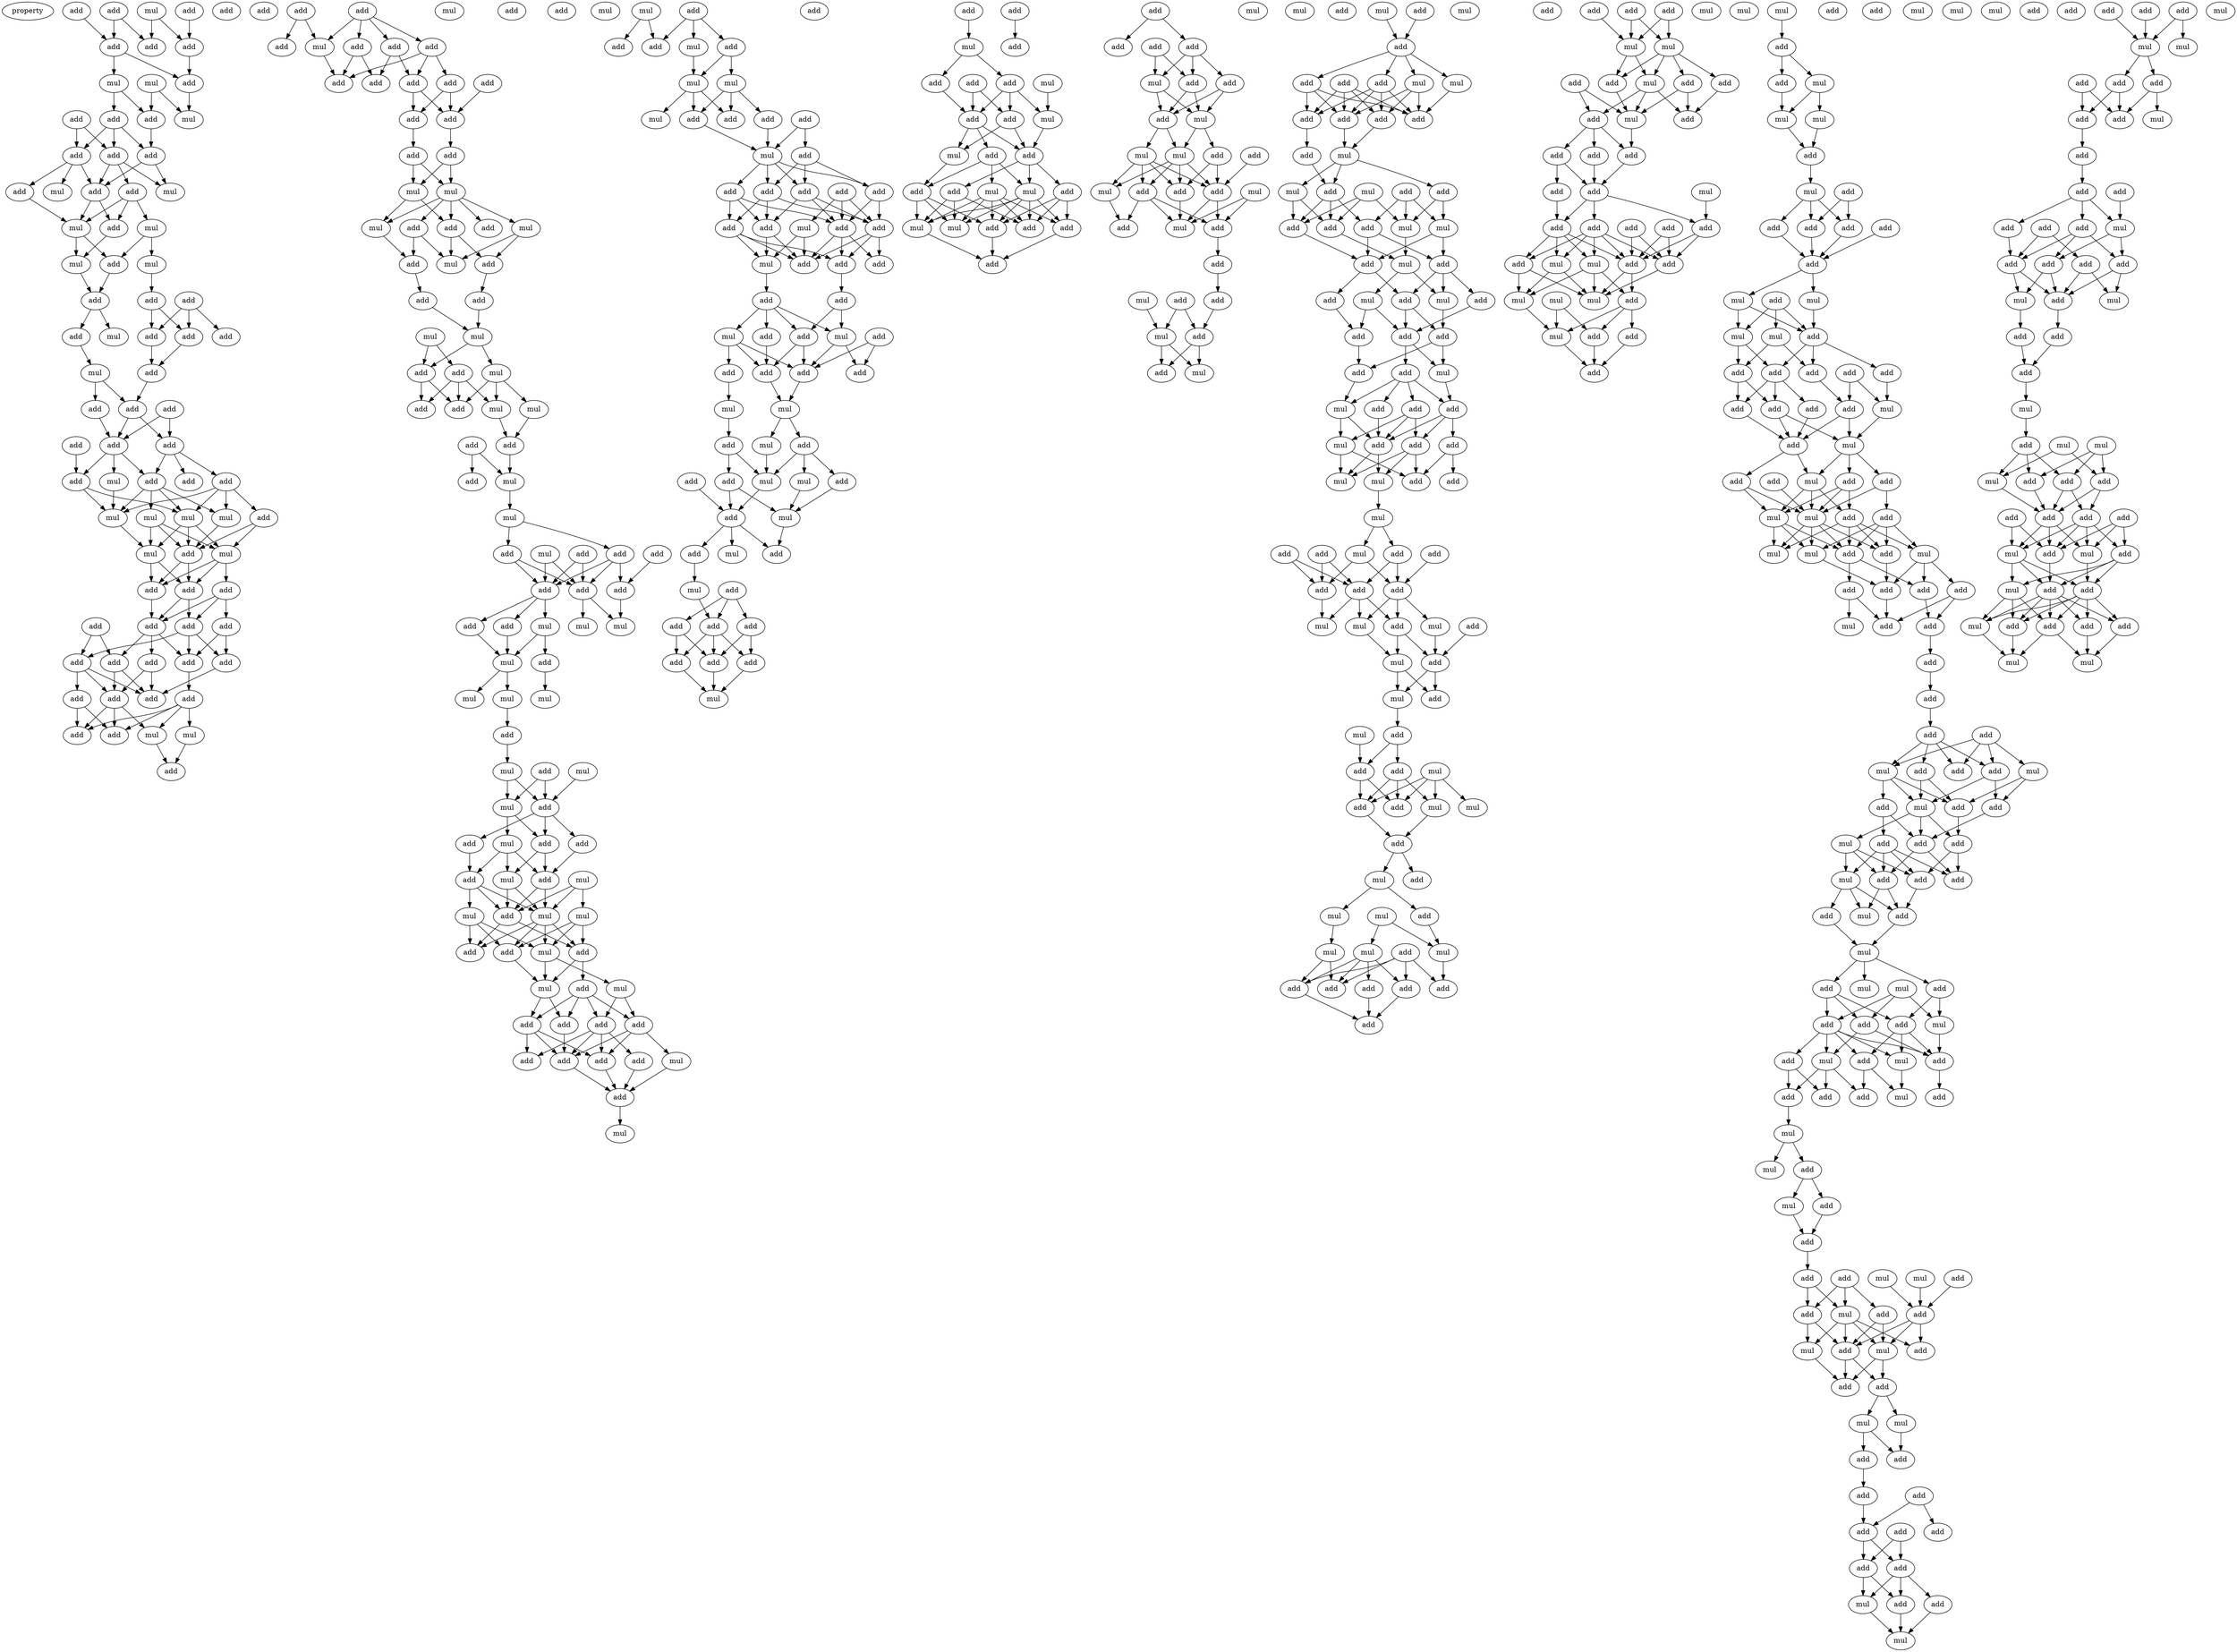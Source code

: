 digraph {
    node [fontcolor=black]
    property [mul=2,lf=1.2]
    0 [ label = add ];
    1 [ label = add ];
    2 [ label = add ];
    3 [ label = mul ];
    4 [ label = add ];
    5 [ label = add ];
    6 [ label = add ];
    7 [ label = add ];
    8 [ label = add ];
    9 [ label = mul ];
    10 [ label = mul ];
    11 [ label = add ];
    12 [ label = mul ];
    13 [ label = add ];
    14 [ label = add ];
    15 [ label = add ];
    16 [ label = add ];
    17 [ label = add ];
    18 [ label = add ];
    19 [ label = add ];
    20 [ label = add ];
    21 [ label = mul ];
    22 [ label = mul ];
    23 [ label = mul ];
    24 [ label = add ];
    25 [ label = mul ];
    26 [ label = mul ];
    27 [ label = add ];
    28 [ label = mul ];
    29 [ label = add ];
    30 [ label = add ];
    31 [ label = add ];
    32 [ label = add ];
    33 [ label = add ];
    34 [ label = add ];
    35 [ label = mul ];
    36 [ label = add ];
    37 [ label = add ];
    38 [ label = mul ];
    39 [ label = add ];
    40 [ label = add ];
    41 [ label = add ];
    42 [ label = add ];
    43 [ label = add ];
    44 [ label = add ];
    45 [ label = mul ];
    46 [ label = add ];
    47 [ label = add ];
    48 [ label = add ];
    49 [ label = add ];
    50 [ label = add ];
    51 [ label = mul ];
    52 [ label = mul ];
    53 [ label = mul ];
    54 [ label = mul ];
    55 [ label = add ];
    56 [ label = mul ];
    57 [ label = mul ];
    58 [ label = add ];
    59 [ label = add ];
    60 [ label = add ];
    61 [ label = add ];
    62 [ label = add ];
    63 [ label = add ];
    64 [ label = add ];
    65 [ label = add ];
    66 [ label = add ];
    67 [ label = add ];
    68 [ label = add ];
    69 [ label = add ];
    70 [ label = add ];
    71 [ label = add ];
    72 [ label = add ];
    73 [ label = add ];
    74 [ label = mul ];
    75 [ label = add ];
    76 [ label = add ];
    77 [ label = mul ];
    78 [ label = add ];
    79 [ label = add ];
    80 [ label = add ];
    81 [ label = add ];
    82 [ label = add ];
    83 [ label = add ];
    84 [ label = mul ];
    85 [ label = add ];
    86 [ label = add ];
    87 [ label = add ];
    88 [ label = add ];
    89 [ label = add ];
    90 [ label = add ];
    91 [ label = add ];
    92 [ label = add ];
    93 [ label = add ];
    94 [ label = add ];
    95 [ label = add ];
    96 [ label = mul ];
    97 [ label = mul ];
    98 [ label = add ];
    99 [ label = mul ];
    100 [ label = add ];
    101 [ label = add ];
    102 [ label = mul ];
    103 [ label = add ];
    104 [ label = add ];
    105 [ label = mul ];
    106 [ label = mul ];
    107 [ label = add ];
    108 [ label = add ];
    109 [ label = mul ];
    110 [ label = mul ];
    111 [ label = add ];
    112 [ label = add ];
    113 [ label = mul ];
    114 [ label = add ];
    115 [ label = mul ];
    116 [ label = mul ];
    117 [ label = add ];
    118 [ label = add ];
    119 [ label = add ];
    120 [ label = add ];
    121 [ label = mul ];
    122 [ label = add ];
    123 [ label = mul ];
    124 [ label = mul ];
    125 [ label = add ];
    126 [ label = add ];
    127 [ label = add ];
    128 [ label = add ];
    129 [ label = add ];
    130 [ label = add ];
    131 [ label = add ];
    132 [ label = add ];
    133 [ label = mul ];
    134 [ label = add ];
    135 [ label = mul ];
    136 [ label = mul ];
    137 [ label = mul ];
    138 [ label = add ];
    139 [ label = mul ];
    140 [ label = mul ];
    141 [ label = add ];
    142 [ label = mul ];
    143 [ label = add ];
    144 [ label = mul ];
    145 [ label = add ];
    146 [ label = mul ];
    147 [ label = mul ];
    148 [ label = mul ];
    149 [ label = add ];
    150 [ label = add ];
    151 [ label = add ];
    152 [ label = add ];
    153 [ label = mul ];
    154 [ label = add ];
    155 [ label = mul ];
    156 [ label = mul ];
    157 [ label = add ];
    158 [ label = mul ];
    159 [ label = add ];
    160 [ label = mul ];
    161 [ label = mul ];
    162 [ label = add ];
    163 [ label = mul ];
    164 [ label = add ];
    165 [ label = add ];
    166 [ label = add ];
    167 [ label = mul ];
    168 [ label = mul ];
    169 [ label = add ];
    170 [ label = add ];
    171 [ label = add ];
    172 [ label = add ];
    173 [ label = add ];
    174 [ label = add ];
    175 [ label = add ];
    176 [ label = mul ];
    177 [ label = add ];
    178 [ label = add ];
    179 [ label = mul ];
    180 [ label = mul ];
    181 [ label = add ];
    182 [ label = add ];
    183 [ label = mul ];
    184 [ label = add ];
    185 [ label = add ];
    186 [ label = mul ];
    187 [ label = mul ];
    188 [ label = add ];
    189 [ label = add ];
    190 [ label = add ];
    191 [ label = mul ];
    192 [ label = add ];
    193 [ label = add ];
    194 [ label = mul ];
    195 [ label = add ];
    196 [ label = add ];
    197 [ label = add ];
    198 [ label = add ];
    199 [ label = add ];
    200 [ label = add ];
    201 [ label = add ];
    202 [ label = add ];
    203 [ label = mul ];
    204 [ label = add ];
    205 [ label = add ];
    206 [ label = add ];
    207 [ label = mul ];
    208 [ label = add ];
    209 [ label = add ];
    210 [ label = add ];
    211 [ label = add ];
    212 [ label = mul ];
    213 [ label = mul ];
    214 [ label = add ];
    215 [ label = add ];
    216 [ label = add ];
    217 [ label = add ];
    218 [ label = add ];
    219 [ label = add ];
    220 [ label = mul ];
    221 [ label = mul ];
    222 [ label = add ];
    223 [ label = add ];
    224 [ label = mul ];
    225 [ label = add ];
    226 [ label = mul ];
    227 [ label = add ];
    228 [ label = add ];
    229 [ label = mul ];
    230 [ label = mul ];
    231 [ label = add ];
    232 [ label = add ];
    233 [ label = add ];
    234 [ label = add ];
    235 [ label = mul ];
    236 [ label = add ];
    237 [ label = mul ];
    238 [ label = add ];
    239 [ label = add ];
    240 [ label = add ];
    241 [ label = add ];
    242 [ label = add ];
    243 [ label = add ];
    244 [ label = mul ];
    245 [ label = add ];
    246 [ label = mul ];
    247 [ label = add ];
    248 [ label = mul ];
    249 [ label = add ];
    250 [ label = add ];
    251 [ label = add ];
    252 [ label = add ];
    253 [ label = add ];
    254 [ label = add ];
    255 [ label = mul ];
    256 [ label = mul ];
    257 [ label = add ];
    258 [ label = add ];
    259 [ label = add ];
    260 [ label = mul ];
    261 [ label = add ];
    262 [ label = mul ];
    263 [ label = add ];
    264 [ label = add ];
    265 [ label = add ];
    266 [ label = add ];
    267 [ label = mul ];
    268 [ label = mul ];
    269 [ label = add ];
    270 [ label = add ];
    271 [ label = add ];
    272 [ label = add ];
    273 [ label = add ];
    274 [ label = add ];
    275 [ label = mul ];
    276 [ label = add ];
    277 [ label = mul ];
    278 [ label = add ];
    279 [ label = mul ];
    280 [ label = add ];
    281 [ label = add ];
    282 [ label = mul ];
    283 [ label = mul ];
    284 [ label = add ];
    285 [ label = add ];
    286 [ label = mul ];
    287 [ label = add ];
    288 [ label = mul ];
    289 [ label = mul ];
    290 [ label = add ];
    291 [ label = mul ];
    292 [ label = add ];
    293 [ label = add ];
    294 [ label = add ];
    295 [ label = add ];
    296 [ label = mul ];
    297 [ label = add ];
    298 [ label = mul ];
    299 [ label = add ];
    300 [ label = mul ];
    301 [ label = add ];
    302 [ label = mul ];
    303 [ label = add ];
    304 [ label = add ];
    305 [ label = add ];
    306 [ label = add ];
    307 [ label = mul ];
    308 [ label = add ];
    309 [ label = mul ];
    310 [ label = add ];
    311 [ label = add ];
    312 [ label = add ];
    313 [ label = add ];
    314 [ label = mul ];
    315 [ label = add ];
    316 [ label = mul ];
    317 [ label = add ];
    318 [ label = add ];
    319 [ label = add ];
    320 [ label = mul ];
    321 [ label = add ];
    322 [ label = mul ];
    323 [ label = add ];
    324 [ label = mul ];
    325 [ label = add ];
    326 [ label = add ];
    327 [ label = mul ];
    328 [ label = add ];
    329 [ label = add ];
    330 [ label = mul ];
    331 [ label = mul ];
    332 [ label = add ];
    333 [ label = add ];
    334 [ label = add ];
    335 [ label = add ];
    336 [ label = add ];
    337 [ label = add ];
    338 [ label = add ];
    339 [ label = mul ];
    340 [ label = mul ];
    341 [ label = add ];
    342 [ label = add ];
    343 [ label = add ];
    344 [ label = mul ];
    345 [ label = add ];
    346 [ label = add ];
    347 [ label = add ];
    348 [ label = add ];
    349 [ label = add ];
    350 [ label = mul ];
    351 [ label = mul ];
    352 [ label = mul ];
    353 [ label = mul ];
    354 [ label = add ];
    355 [ label = add ];
    356 [ label = add ];
    357 [ label = add ];
    358 [ label = add ];
    359 [ label = add ];
    360 [ label = add ];
    361 [ label = add ];
    362 [ label = mul ];
    363 [ label = mul ];
    364 [ label = add ];
    365 [ label = mul ];
    366 [ label = add ];
    367 [ label = mul ];
    368 [ label = mul ];
    369 [ label = add ];
    370 [ label = mul ];
    371 [ label = mul ];
    372 [ label = add ];
    373 [ label = mul ];
    374 [ label = add ];
    375 [ label = add ];
    376 [ label = add ];
    377 [ label = mul ];
    378 [ label = mul ];
    379 [ label = add ];
    380 [ label = add ];
    381 [ label = mul ];
    382 [ label = add ];
    383 [ label = mul ];
    384 [ label = mul ];
    385 [ label = add ];
    386 [ label = mul ];
    387 [ label = mul ];
    388 [ label = mul ];
    389 [ label = add ];
    390 [ label = add ];
    391 [ label = add ];
    392 [ label = add ];
    393 [ label = add ];
    394 [ label = add ];
    395 [ label = add ];
    396 [ label = add ];
    397 [ label = add ];
    398 [ label = add ];
    399 [ label = mul ];
    400 [ label = add ];
    401 [ label = mul ];
    402 [ label = mul ];
    403 [ label = mul ];
    404 [ label = add ];
    405 [ label = add ];
    406 [ label = add ];
    407 [ label = mul ];
    408 [ label = add ];
    409 [ label = mul ];
    410 [ label = add ];
    411 [ label = add ];
    412 [ label = add ];
    413 [ label = add ];
    414 [ label = add ];
    415 [ label = add ];
    416 [ label = add ];
    417 [ label = mul ];
    418 [ label = add ];
    419 [ label = add ];
    420 [ label = add ];
    421 [ label = add ];
    422 [ label = add ];
    423 [ label = add ];
    424 [ label = add ];
    425 [ label = mul ];
    426 [ label = mul ];
    427 [ label = add ];
    428 [ label = mul ];
    429 [ label = add ];
    430 [ label = mul ];
    431 [ label = mul ];
    432 [ label = mul ];
    433 [ label = add ];
    434 [ label = add ];
    435 [ label = add ];
    436 [ label = mul ];
    437 [ label = add ];
    438 [ label = mul ];
    439 [ label = add ];
    440 [ label = mul ];
    441 [ label = mul ];
    442 [ label = add ];
    443 [ label = add ];
    444 [ label = add ];
    445 [ label = add ];
    446 [ label = mul ];
    447 [ label = add ];
    448 [ label = add ];
    449 [ label = add ];
    450 [ label = add ];
    451 [ label = add ];
    452 [ label = mul ];
    453 [ label = mul ];
    454 [ label = add ];
    455 [ label = mul ];
    456 [ label = add ];
    457 [ label = mul ];
    458 [ label = add ];
    459 [ label = add ];
    460 [ label = add ];
    461 [ label = add ];
    462 [ label = add ];
    463 [ label = add ];
    464 [ label = mul ];
    465 [ label = add ];
    466 [ label = add ];
    467 [ label = add ];
    468 [ label = mul ];
    469 [ label = add ];
    470 [ label = add ];
    471 [ label = add ];
    472 [ label = add ];
    473 [ label = mul ];
    474 [ label = add ];
    475 [ label = add ];
    476 [ label = add ];
    477 [ label = mul ];
    478 [ label = mul ];
    479 [ label = add ];
    480 [ label = mul ];
    481 [ label = add ];
    482 [ label = mul ];
    483 [ label = mul ];
    484 [ label = add ];
    485 [ label = add ];
    486 [ label = add ];
    487 [ label = add ];
    488 [ label = add ];
    489 [ label = add ];
    490 [ label = mul ];
    491 [ label = add ];
    492 [ label = mul ];
    493 [ label = add ];
    494 [ label = add ];
    495 [ label = add ];
    496 [ label = add ];
    497 [ label = add ];
    498 [ label = mul ];
    499 [ label = mul ];
    500 [ label = add ];
    501 [ label = add ];
    502 [ label = add ];
    503 [ label = add ];
    504 [ label = mul ];
    505 [ label = mul ];
    506 [ label = add ];
    507 [ label = add ];
    508 [ label = add ];
    509 [ label = add ];
    510 [ label = add ];
    511 [ label = add ];
    512 [ label = mul ];
    513 [ label = mul ];
    514 [ label = add ];
    515 [ label = add ];
    516 [ label = mul ];
    517 [ label = mul ];
    518 [ label = mul ];
    519 [ label = add ];
    520 [ label = add ];
    521 [ label = add ];
    522 [ label = mul ];
    523 [ label = add ];
    524 [ label = add ];
    525 [ label = add ];
    526 [ label = mul ];
    527 [ label = add ];
    528 [ label = mul ];
    529 [ label = add ];
    530 [ label = add ];
    531 [ label = add ];
    532 [ label = add ];
    533 [ label = mul ];
    534 [ label = add ];
    535 [ label = mul ];
    536 [ label = mul ];
    537 [ label = mul ];
    538 [ label = add ];
    539 [ label = mul ];
    540 [ label = mul ];
    541 [ label = add ];
    542 [ label = add ];
    543 [ label = add ];
    544 [ label = mul ];
    545 [ label = add ];
    546 [ label = add ];
    547 [ label = mul ];
    548 [ label = mul ];
    549 [ label = add ];
    550 [ label = add ];
    551 [ label = add ];
    552 [ label = mul ];
    553 [ label = mul ];
    554 [ label = add ];
    555 [ label = add ];
    556 [ label = add ];
    557 [ label = add ];
    558 [ label = mul ];
    559 [ label = mul ];
    560 [ label = add ];
    561 [ label = add ];
    562 [ label = add ];
    563 [ label = add ];
    564 [ label = add ];
    565 [ label = add ];
    566 [ label = add ];
    567 [ label = add ];
    568 [ label = add ];
    569 [ label = add ];
    570 [ label = add ];
    571 [ label = add ];
    572 [ label = mul ];
    573 [ label = add ];
    574 [ label = mul ];
    575 [ label = add ];
    576 [ label = add ];
    577 [ label = add ];
    578 [ label = mul ];
    579 [ label = mul ];
    580 [ label = add ];
    581 [ label = add ];
    582 [ label = add ];
    583 [ label = add ];
    584 [ label = mul ];
    585 [ label = add ];
    586 [ label = add ];
    587 [ label = add ];
    588 [ label = add ];
    589 [ label = add ];
    590 [ label = add ];
    591 [ label = mul ];
    592 [ label = add ];
    593 [ label = add ];
    594 [ label = add ];
    595 [ label = add ];
    596 [ label = add ];
    597 [ label = mul ];
    598 [ label = add ];
    599 [ label = mul ];
    600 [ label = add ];
    601 [ label = add ];
    602 [ label = mul ];
    603 [ label = add ];
    604 [ label = mul ];
    605 [ label = mul ];
    606 [ label = add ];
    607 [ label = mul ];
    608 [ label = add ];
    609 [ label = add ];
    610 [ label = add ];
    611 [ label = mul ];
    612 [ label = add ];
    613 [ label = add ];
    614 [ label = add ];
    615 [ label = add ];
    616 [ label = mul ];
    617 [ label = mul ];
    618 [ label = add ];
    619 [ label = add ];
    620 [ label = add ];
    621 [ label = mul ];
    622 [ label = add ];
    623 [ label = mul ];
    624 [ label = add ];
    625 [ label = add ];
    626 [ label = add ];
    627 [ label = add ];
    628 [ label = mul ];
    629 [ label = mul ];
    0 -> 5 [ name = 0 ];
    1 -> 4 [ name = 1 ];
    1 -> 5 [ name = 2 ];
    2 -> 7 [ name = 3 ];
    3 -> 4 [ name = 4 ];
    3 -> 7 [ name = 5 ];
    5 -> 8 [ name = 6 ];
    5 -> 10 [ name = 7 ];
    7 -> 8 [ name = 8 ];
    8 -> 12 [ name = 9 ];
    9 -> 12 [ name = 10 ];
    9 -> 14 [ name = 11 ];
    10 -> 13 [ name = 12 ];
    10 -> 14 [ name = 13 ];
    11 -> 16 [ name = 14 ];
    11 -> 17 [ name = 15 ];
    13 -> 15 [ name = 16 ];
    13 -> 16 [ name = 17 ];
    13 -> 17 [ name = 18 ];
    14 -> 15 [ name = 19 ];
    15 -> 20 [ name = 20 ];
    15 -> 21 [ name = 21 ];
    16 -> 19 [ name = 22 ];
    16 -> 20 [ name = 23 ];
    16 -> 22 [ name = 24 ];
    17 -> 18 [ name = 25 ];
    17 -> 20 [ name = 26 ];
    17 -> 21 [ name = 27 ];
    18 -> 23 [ name = 28 ];
    18 -> 24 [ name = 29 ];
    18 -> 25 [ name = 30 ];
    19 -> 23 [ name = 31 ];
    20 -> 23 [ name = 32 ];
    20 -> 24 [ name = 33 ];
    23 -> 26 [ name = 34 ];
    23 -> 27 [ name = 35 ];
    24 -> 26 [ name = 36 ];
    25 -> 27 [ name = 37 ];
    25 -> 28 [ name = 38 ];
    26 -> 31 [ name = 39 ];
    27 -> 31 [ name = 40 ];
    28 -> 29 [ name = 41 ];
    29 -> 33 [ name = 42 ];
    29 -> 34 [ name = 43 ];
    30 -> 32 [ name = 44 ];
    30 -> 33 [ name = 45 ];
    30 -> 34 [ name = 46 ];
    31 -> 35 [ name = 47 ];
    31 -> 36 [ name = 48 ];
    33 -> 37 [ name = 49 ];
    34 -> 37 [ name = 50 ];
    36 -> 38 [ name = 51 ];
    37 -> 39 [ name = 52 ];
    38 -> 39 [ name = 53 ];
    38 -> 40 [ name = 54 ];
    39 -> 42 [ name = 55 ];
    39 -> 44 [ name = 56 ];
    40 -> 42 [ name = 57 ];
    41 -> 42 [ name = 58 ];
    41 -> 44 [ name = 59 ];
    42 -> 45 [ name = 60 ];
    42 -> 47 [ name = 61 ];
    42 -> 49 [ name = 62 ];
    43 -> 47 [ name = 63 ];
    44 -> 46 [ name = 64 ];
    44 -> 48 [ name = 65 ];
    44 -> 49 [ name = 66 ];
    45 -> 54 [ name = 67 ];
    46 -> 50 [ name = 68 ];
    46 -> 52 [ name = 69 ];
    46 -> 53 [ name = 70 ];
    46 -> 54 [ name = 71 ];
    47 -> 53 [ name = 72 ];
    47 -> 54 [ name = 73 ];
    49 -> 51 [ name = 74 ];
    49 -> 52 [ name = 75 ];
    49 -> 53 [ name = 76 ];
    49 -> 54 [ name = 77 ];
    50 -> 55 [ name = 78 ];
    50 -> 57 [ name = 79 ];
    51 -> 55 [ name = 80 ];
    51 -> 56 [ name = 81 ];
    51 -> 57 [ name = 82 ];
    52 -> 55 [ name = 83 ];
    53 -> 55 [ name = 84 ];
    53 -> 56 [ name = 85 ];
    53 -> 57 [ name = 86 ];
    54 -> 56 [ name = 87 ];
    55 -> 59 [ name = 88 ];
    55 -> 60 [ name = 89 ];
    56 -> 59 [ name = 90 ];
    56 -> 60 [ name = 91 ];
    57 -> 58 [ name = 92 ];
    57 -> 59 [ name = 93 ];
    57 -> 60 [ name = 94 ];
    58 -> 61 [ name = 95 ];
    58 -> 62 [ name = 96 ];
    58 -> 64 [ name = 97 ];
    59 -> 62 [ name = 98 ];
    60 -> 62 [ name = 99 ];
    60 -> 64 [ name = 100 ];
    61 -> 67 [ name = 101 ];
    61 -> 68 [ name = 102 ];
    62 -> 65 [ name = 103 ];
    62 -> 66 [ name = 104 ];
    62 -> 68 [ name = 105 ];
    63 -> 66 [ name = 106 ];
    63 -> 69 [ name = 107 ];
    64 -> 67 [ name = 108 ];
    64 -> 68 [ name = 109 ];
    64 -> 69 [ name = 110 ];
    65 -> 72 [ name = 111 ];
    65 -> 73 [ name = 112 ];
    66 -> 72 [ name = 113 ];
    66 -> 73 [ name = 114 ];
    67 -> 72 [ name = 115 ];
    68 -> 71 [ name = 116 ];
    69 -> 70 [ name = 117 ];
    69 -> 72 [ name = 118 ];
    69 -> 73 [ name = 119 ];
    70 -> 75 [ name = 120 ];
    70 -> 76 [ name = 121 ];
    71 -> 74 [ name = 122 ];
    71 -> 75 [ name = 123 ];
    71 -> 76 [ name = 124 ];
    71 -> 77 [ name = 125 ];
    73 -> 75 [ name = 126 ];
    73 -> 76 [ name = 127 ];
    73 -> 77 [ name = 128 ];
    74 -> 78 [ name = 129 ];
    77 -> 78 [ name = 130 ];
    80 -> 84 [ name = 131 ];
    80 -> 86 [ name = 132 ];
    81 -> 82 [ name = 133 ];
    81 -> 83 [ name = 134 ];
    81 -> 84 [ name = 135 ];
    81 -> 85 [ name = 136 ];
    82 -> 88 [ name = 137 ];
    82 -> 90 [ name = 138 ];
    82 -> 91 [ name = 139 ];
    83 -> 89 [ name = 140 ];
    83 -> 91 [ name = 141 ];
    84 -> 91 [ name = 142 ];
    85 -> 89 [ name = 143 ];
    85 -> 90 [ name = 144 ];
    87 -> 92 [ name = 145 ];
    88 -> 92 [ name = 146 ];
    88 -> 93 [ name = 147 ];
    90 -> 92 [ name = 148 ];
    90 -> 93 [ name = 149 ];
    92 -> 95 [ name = 150 ];
    93 -> 94 [ name = 151 ];
    94 -> 96 [ name = 152 ];
    94 -> 97 [ name = 153 ];
    95 -> 96 [ name = 154 ];
    95 -> 97 [ name = 155 ];
    96 -> 98 [ name = 156 ];
    96 -> 99 [ name = 157 ];
    96 -> 100 [ name = 158 ];
    96 -> 101 [ name = 159 ];
    96 -> 102 [ name = 160 ];
    97 -> 98 [ name = 161 ];
    97 -> 102 [ name = 162 ];
    98 -> 104 [ name = 163 ];
    98 -> 106 [ name = 164 ];
    99 -> 104 [ name = 165 ];
    99 -> 106 [ name = 166 ];
    100 -> 103 [ name = 167 ];
    100 -> 106 [ name = 168 ];
    102 -> 103 [ name = 169 ];
    103 -> 108 [ name = 170 ];
    104 -> 107 [ name = 171 ];
    107 -> 109 [ name = 172 ];
    108 -> 109 [ name = 173 ];
    109 -> 111 [ name = 174 ];
    109 -> 113 [ name = 175 ];
    110 -> 111 [ name = 176 ];
    110 -> 112 [ name = 177 ];
    111 -> 114 [ name = 178 ];
    111 -> 117 [ name = 179 ];
    112 -> 114 [ name = 180 ];
    112 -> 115 [ name = 181 ];
    112 -> 117 [ name = 182 ];
    113 -> 114 [ name = 183 ];
    113 -> 115 [ name = 184 ];
    113 -> 116 [ name = 185 ];
    115 -> 118 [ name = 186 ];
    116 -> 118 [ name = 187 ];
    118 -> 121 [ name = 188 ];
    119 -> 120 [ name = 189 ];
    119 -> 121 [ name = 190 ];
    121 -> 123 [ name = 191 ];
    123 -> 125 [ name = 192 ];
    123 -> 126 [ name = 193 ];
    124 -> 130 [ name = 194 ];
    124 -> 131 [ name = 195 ];
    125 -> 129 [ name = 196 ];
    125 -> 130 [ name = 197 ];
    125 -> 131 [ name = 198 ];
    126 -> 130 [ name = 199 ];
    126 -> 131 [ name = 200 ];
    127 -> 130 [ name = 201 ];
    127 -> 131 [ name = 202 ];
    128 -> 129 [ name = 203 ];
    129 -> 136 [ name = 204 ];
    130 -> 132 [ name = 205 ];
    130 -> 133 [ name = 206 ];
    130 -> 134 [ name = 207 ];
    131 -> 135 [ name = 208 ];
    131 -> 136 [ name = 209 ];
    132 -> 137 [ name = 210 ];
    133 -> 137 [ name = 211 ];
    133 -> 138 [ name = 212 ];
    134 -> 137 [ name = 213 ];
    137 -> 139 [ name = 214 ];
    137 -> 140 [ name = 215 ];
    138 -> 142 [ name = 216 ];
    139 -> 143 [ name = 217 ];
    143 -> 147 [ name = 218 ];
    144 -> 149 [ name = 219 ];
    145 -> 148 [ name = 220 ];
    145 -> 149 [ name = 221 ];
    147 -> 148 [ name = 222 ];
    147 -> 149 [ name = 223 ];
    148 -> 152 [ name = 224 ];
    148 -> 153 [ name = 225 ];
    149 -> 150 [ name = 226 ];
    149 -> 151 [ name = 227 ];
    149 -> 152 [ name = 228 ];
    150 -> 157 [ name = 229 ];
    151 -> 154 [ name = 230 ];
    152 -> 154 [ name = 231 ];
    152 -> 155 [ name = 232 ];
    153 -> 154 [ name = 233 ];
    153 -> 155 [ name = 234 ];
    153 -> 157 [ name = 235 ];
    154 -> 158 [ name = 236 ];
    154 -> 159 [ name = 237 ];
    155 -> 158 [ name = 238 ];
    155 -> 159 [ name = 239 ];
    156 -> 158 [ name = 240 ];
    156 -> 159 [ name = 241 ];
    156 -> 160 [ name = 242 ];
    157 -> 158 [ name = 243 ];
    157 -> 159 [ name = 244 ];
    157 -> 161 [ name = 245 ];
    158 -> 162 [ name = 246 ];
    158 -> 163 [ name = 247 ];
    158 -> 164 [ name = 248 ];
    158 -> 165 [ name = 249 ];
    159 -> 162 [ name = 250 ];
    159 -> 165 [ name = 251 ];
    160 -> 163 [ name = 252 ];
    160 -> 164 [ name = 253 ];
    160 -> 165 [ name = 254 ];
    161 -> 162 [ name = 255 ];
    161 -> 163 [ name = 256 ];
    161 -> 164 [ name = 257 ];
    163 -> 167 [ name = 258 ];
    163 -> 168 [ name = 259 ];
    164 -> 168 [ name = 260 ];
    165 -> 166 [ name = 261 ];
    165 -> 168 [ name = 262 ];
    166 -> 169 [ name = 263 ];
    166 -> 170 [ name = 264 ];
    166 -> 171 [ name = 265 ];
    166 -> 172 [ name = 266 ];
    167 -> 169 [ name = 267 ];
    167 -> 172 [ name = 268 ];
    168 -> 170 [ name = 269 ];
    168 -> 171 [ name = 270 ];
    169 -> 175 [ name = 271 ];
    169 -> 176 [ name = 272 ];
    169 -> 177 [ name = 273 ];
    170 -> 175 [ name = 274 ];
    171 -> 173 [ name = 275 ];
    171 -> 175 [ name = 276 ];
    171 -> 177 [ name = 277 ];
    172 -> 173 [ name = 278 ];
    172 -> 174 [ name = 279 ];
    172 -> 175 [ name = 280 ];
    172 -> 177 [ name = 281 ];
    174 -> 178 [ name = 282 ];
    175 -> 178 [ name = 283 ];
    176 -> 178 [ name = 284 ];
    177 -> 178 [ name = 285 ];
    178 -> 179 [ name = 286 ];
    180 -> 182 [ name = 287 ];
    180 -> 185 [ name = 288 ];
    181 -> 183 [ name = 289 ];
    181 -> 184 [ name = 290 ];
    181 -> 185 [ name = 291 ];
    183 -> 187 [ name = 292 ];
    184 -> 186 [ name = 293 ];
    184 -> 187 [ name = 294 ];
    186 -> 188 [ name = 295 ];
    186 -> 189 [ name = 296 ];
    186 -> 192 [ name = 297 ];
    187 -> 188 [ name = 298 ];
    187 -> 189 [ name = 299 ];
    187 -> 191 [ name = 300 ];
    188 -> 194 [ name = 301 ];
    190 -> 193 [ name = 302 ];
    190 -> 194 [ name = 303 ];
    192 -> 194 [ name = 304 ];
    193 -> 197 [ name = 305 ];
    193 -> 198 [ name = 306 ];
    193 -> 199 [ name = 307 ];
    194 -> 196 [ name = 308 ];
    194 -> 197 [ name = 309 ];
    194 -> 198 [ name = 310 ];
    194 -> 199 [ name = 311 ];
    195 -> 201 [ name = 312 ];
    195 -> 203 [ name = 313 ];
    195 -> 204 [ name = 314 ];
    196 -> 200 [ name = 315 ];
    196 -> 201 [ name = 316 ];
    196 -> 202 [ name = 317 ];
    197 -> 201 [ name = 318 ];
    197 -> 204 [ name = 319 ];
    198 -> 200 [ name = 320 ];
    198 -> 202 [ name = 321 ];
    198 -> 204 [ name = 322 ];
    199 -> 200 [ name = 323 ];
    199 -> 201 [ name = 324 ];
    199 -> 204 [ name = 325 ];
    200 -> 205 [ name = 326 ];
    200 -> 207 [ name = 327 ];
    201 -> 205 [ name = 328 ];
    201 -> 206 [ name = 329 ];
    201 -> 208 [ name = 330 ];
    202 -> 205 [ name = 331 ];
    202 -> 207 [ name = 332 ];
    202 -> 208 [ name = 333 ];
    203 -> 205 [ name = 334 ];
    203 -> 207 [ name = 335 ];
    204 -> 205 [ name = 336 ];
    204 -> 206 [ name = 337 ];
    204 -> 208 [ name = 338 ];
    207 -> 210 [ name = 339 ];
    208 -> 209 [ name = 340 ];
    209 -> 211 [ name = 341 ];
    209 -> 212 [ name = 342 ];
    210 -> 211 [ name = 343 ];
    210 -> 212 [ name = 344 ];
    210 -> 213 [ name = 345 ];
    210 -> 214 [ name = 346 ];
    211 -> 218 [ name = 347 ];
    211 -> 219 [ name = 348 ];
    212 -> 216 [ name = 349 ];
    212 -> 219 [ name = 350 ];
    213 -> 217 [ name = 351 ];
    213 -> 218 [ name = 352 ];
    213 -> 219 [ name = 353 ];
    214 -> 218 [ name = 354 ];
    215 -> 216 [ name = 355 ];
    215 -> 219 [ name = 356 ];
    217 -> 220 [ name = 357 ];
    218 -> 221 [ name = 358 ];
    219 -> 221 [ name = 359 ];
    220 -> 222 [ name = 360 ];
    221 -> 223 [ name = 361 ];
    221 -> 224 [ name = 362 ];
    222 -> 227 [ name = 363 ];
    222 -> 229 [ name = 364 ];
    223 -> 226 [ name = 365 ];
    223 -> 228 [ name = 366 ];
    223 -> 229 [ name = 367 ];
    224 -> 229 [ name = 368 ];
    225 -> 231 [ name = 369 ];
    226 -> 230 [ name = 370 ];
    227 -> 230 [ name = 371 ];
    227 -> 231 [ name = 372 ];
    228 -> 230 [ name = 373 ];
    229 -> 231 [ name = 374 ];
    230 -> 234 [ name = 375 ];
    231 -> 233 [ name = 376 ];
    231 -> 234 [ name = 377 ];
    231 -> 235 [ name = 378 ];
    233 -> 237 [ name = 379 ];
    236 -> 238 [ name = 380 ];
    236 -> 239 [ name = 381 ];
    236 -> 240 [ name = 382 ];
    237 -> 239 [ name = 383 ];
    238 -> 241 [ name = 384 ];
    238 -> 242 [ name = 385 ];
    239 -> 241 [ name = 386 ];
    239 -> 242 [ name = 387 ];
    239 -> 243 [ name = 388 ];
    240 -> 242 [ name = 389 ];
    240 -> 243 [ name = 390 ];
    241 -> 244 [ name = 391 ];
    242 -> 244 [ name = 392 ];
    243 -> 244 [ name = 393 ];
    245 -> 246 [ name = 394 ];
    246 -> 250 [ name = 395 ];
    246 -> 251 [ name = 396 ];
    247 -> 252 [ name = 397 ];
    248 -> 255 [ name = 398 ];
    249 -> 253 [ name = 399 ];
    249 -> 254 [ name = 400 ];
    250 -> 254 [ name = 401 ];
    251 -> 253 [ name = 402 ];
    251 -> 254 [ name = 403 ];
    251 -> 255 [ name = 404 ];
    253 -> 256 [ name = 405 ];
    253 -> 257 [ name = 406 ];
    254 -> 256 [ name = 407 ];
    254 -> 257 [ name = 408 ];
    254 -> 258 [ name = 409 ];
    255 -> 257 [ name = 410 ];
    256 -> 261 [ name = 411 ];
    257 -> 259 [ name = 412 ];
    257 -> 262 [ name = 413 ];
    257 -> 263 [ name = 414 ];
    258 -> 260 [ name = 415 ];
    258 -> 261 [ name = 416 ];
    258 -> 262 [ name = 417 ];
    259 -> 264 [ name = 418 ];
    259 -> 265 [ name = 419 ];
    259 -> 266 [ name = 420 ];
    260 -> 264 [ name = 421 ];
    260 -> 265 [ name = 422 ];
    260 -> 266 [ name = 423 ];
    260 -> 267 [ name = 424 ];
    260 -> 268 [ name = 425 ];
    261 -> 265 [ name = 426 ];
    261 -> 267 [ name = 427 ];
    261 -> 268 [ name = 428 ];
    262 -> 264 [ name = 429 ];
    262 -> 265 [ name = 430 ];
    262 -> 266 [ name = 431 ];
    262 -> 267 [ name = 432 ];
    262 -> 268 [ name = 433 ];
    263 -> 264 [ name = 434 ];
    263 -> 267 [ name = 435 ];
    263 -> 268 [ name = 436 ];
    265 -> 269 [ name = 437 ];
    266 -> 269 [ name = 438 ];
    268 -> 269 [ name = 439 ];
    270 -> 272 [ name = 440 ];
    270 -> 273 [ name = 441 ];
    271 -> 275 [ name = 442 ];
    271 -> 276 [ name = 443 ];
    272 -> 274 [ name = 444 ];
    272 -> 275 [ name = 445 ];
    272 -> 276 [ name = 446 ];
    274 -> 278 [ name = 447 ];
    274 -> 279 [ name = 448 ];
    275 -> 278 [ name = 449 ];
    275 -> 279 [ name = 450 ];
    276 -> 278 [ name = 451 ];
    276 -> 279 [ name = 452 ];
    278 -> 282 [ name = 453 ];
    278 -> 283 [ name = 454 ];
    279 -> 280 [ name = 455 ];
    279 -> 282 [ name = 456 ];
    280 -> 285 [ name = 457 ];
    280 -> 287 [ name = 458 ];
    281 -> 287 [ name = 459 ];
    282 -> 284 [ name = 460 ];
    282 -> 285 [ name = 461 ];
    282 -> 286 [ name = 462 ];
    282 -> 287 [ name = 463 ];
    283 -> 284 [ name = 464 ];
    283 -> 285 [ name = 465 ];
    283 -> 286 [ name = 466 ];
    283 -> 287 [ name = 467 ];
    284 -> 290 [ name = 468 ];
    284 -> 291 [ name = 469 ];
    284 -> 292 [ name = 470 ];
    285 -> 291 [ name = 471 ];
    286 -> 292 [ name = 472 ];
    287 -> 290 [ name = 473 ];
    287 -> 291 [ name = 474 ];
    288 -> 290 [ name = 475 ];
    288 -> 291 [ name = 476 ];
    290 -> 293 [ name = 477 ];
    293 -> 297 [ name = 478 ];
    295 -> 298 [ name = 479 ];
    295 -> 299 [ name = 480 ];
    296 -> 298 [ name = 481 ];
    297 -> 299 [ name = 482 ];
    298 -> 302 [ name = 483 ];
    298 -> 303 [ name = 484 ];
    299 -> 302 [ name = 485 ];
    299 -> 303 [ name = 486 ];
    300 -> 304 [ name = 487 ];
    301 -> 304 [ name = 488 ];
    304 -> 306 [ name = 489 ];
    304 -> 307 [ name = 490 ];
    304 -> 308 [ name = 491 ];
    304 -> 309 [ name = 492 ];
    305 -> 310 [ name = 493 ];
    305 -> 311 [ name = 494 ];
    305 -> 312 [ name = 495 ];
    305 -> 313 [ name = 496 ];
    306 -> 310 [ name = 497 ];
    306 -> 311 [ name = 498 ];
    306 -> 312 [ name = 499 ];
    306 -> 313 [ name = 500 ];
    307 -> 311 [ name = 501 ];
    307 -> 312 [ name = 502 ];
    307 -> 313 [ name = 503 ];
    308 -> 310 [ name = 504 ];
    308 -> 311 [ name = 505 ];
    308 -> 313 [ name = 506 ];
    309 -> 313 [ name = 507 ];
    310 -> 315 [ name = 508 ];
    311 -> 314 [ name = 509 ];
    312 -> 314 [ name = 510 ];
    314 -> 317 [ name = 511 ];
    314 -> 318 [ name = 512 ];
    314 -> 320 [ name = 513 ];
    315 -> 318 [ name = 514 ];
    316 -> 321 [ name = 515 ];
    316 -> 322 [ name = 516 ];
    316 -> 325 [ name = 517 ];
    317 -> 322 [ name = 518 ];
    317 -> 324 [ name = 519 ];
    318 -> 321 [ name = 520 ];
    318 -> 323 [ name = 521 ];
    318 -> 325 [ name = 522 ];
    319 -> 322 [ name = 523 ];
    319 -> 323 [ name = 524 ];
    319 -> 324 [ name = 525 ];
    320 -> 321 [ name = 526 ];
    320 -> 325 [ name = 527 ];
    321 -> 327 [ name = 528 ];
    322 -> 327 [ name = 529 ];
    323 -> 326 [ name = 530 ];
    323 -> 328 [ name = 531 ];
    324 -> 326 [ name = 532 ];
    324 -> 328 [ name = 533 ];
    325 -> 326 [ name = 534 ];
    326 -> 332 [ name = 535 ];
    326 -> 333 [ name = 536 ];
    327 -> 330 [ name = 537 ];
    327 -> 331 [ name = 538 ];
    328 -> 329 [ name = 539 ];
    328 -> 330 [ name = 540 ];
    328 -> 332 [ name = 541 ];
    329 -> 334 [ name = 542 ];
    330 -> 335 [ name = 543 ];
    331 -> 334 [ name = 544 ];
    331 -> 336 [ name = 545 ];
    332 -> 334 [ name = 546 ];
    332 -> 335 [ name = 547 ];
    333 -> 336 [ name = 548 ];
    334 -> 337 [ name = 549 ];
    334 -> 339 [ name = 550 ];
    335 -> 338 [ name = 551 ];
    335 -> 339 [ name = 552 ];
    336 -> 338 [ name = 553 ];
    337 -> 340 [ name = 554 ];
    337 -> 341 [ name = 555 ];
    337 -> 342 [ name = 556 ];
    337 -> 343 [ name = 557 ];
    338 -> 340 [ name = 558 ];
    339 -> 341 [ name = 559 ];
    340 -> 344 [ name = 560 ];
    340 -> 345 [ name = 561 ];
    341 -> 345 [ name = 562 ];
    341 -> 346 [ name = 563 ];
    341 -> 347 [ name = 564 ];
    342 -> 344 [ name = 565 ];
    342 -> 345 [ name = 566 ];
    342 -> 347 [ name = 567 ];
    343 -> 345 [ name = 568 ];
    344 -> 349 [ name = 569 ];
    344 -> 350 [ name = 570 ];
    345 -> 350 [ name = 571 ];
    345 -> 351 [ name = 572 ];
    346 -> 348 [ name = 573 ];
    346 -> 349 [ name = 574 ];
    347 -> 349 [ name = 575 ];
    347 -> 350 [ name = 576 ];
    347 -> 351 [ name = 577 ];
    351 -> 352 [ name = 578 ];
    352 -> 353 [ name = 579 ];
    352 -> 356 [ name = 580 ];
    353 -> 358 [ name = 581 ];
    353 -> 360 [ name = 582 ];
    354 -> 359 [ name = 583 ];
    354 -> 360 [ name = 584 ];
    355 -> 358 [ name = 585 ];
    356 -> 358 [ name = 586 ];
    356 -> 359 [ name = 587 ];
    357 -> 359 [ name = 588 ];
    357 -> 360 [ name = 589 ];
    358 -> 361 [ name = 590 ];
    358 -> 363 [ name = 591 ];
    358 -> 365 [ name = 592 ];
    359 -> 361 [ name = 593 ];
    359 -> 362 [ name = 594 ];
    359 -> 365 [ name = 595 ];
    360 -> 362 [ name = 596 ];
    361 -> 366 [ name = 597 ];
    361 -> 367 [ name = 598 ];
    363 -> 366 [ name = 599 ];
    364 -> 366 [ name = 600 ];
    365 -> 367 [ name = 601 ];
    366 -> 369 [ name = 602 ];
    366 -> 370 [ name = 603 ];
    367 -> 369 [ name = 604 ];
    367 -> 370 [ name = 605 ];
    370 -> 372 [ name = 606 ];
    371 -> 374 [ name = 607 ];
    372 -> 374 [ name = 608 ];
    372 -> 375 [ name = 609 ];
    373 -> 376 [ name = 610 ];
    373 -> 377 [ name = 611 ];
    373 -> 378 [ name = 612 ];
    373 -> 379 [ name = 613 ];
    374 -> 376 [ name = 614 ];
    374 -> 379 [ name = 615 ];
    375 -> 376 [ name = 616 ];
    375 -> 378 [ name = 617 ];
    375 -> 379 [ name = 618 ];
    378 -> 380 [ name = 619 ];
    379 -> 380 [ name = 620 ];
    380 -> 381 [ name = 621 ];
    380 -> 382 [ name = 622 ];
    381 -> 383 [ name = 623 ];
    381 -> 385 [ name = 624 ];
    383 -> 388 [ name = 625 ];
    384 -> 386 [ name = 626 ];
    384 -> 387 [ name = 627 ];
    385 -> 387 [ name = 628 ];
    386 -> 390 [ name = 629 ];
    386 -> 391 [ name = 630 ];
    386 -> 392 [ name = 631 ];
    386 -> 393 [ name = 632 ];
    387 -> 394 [ name = 633 ];
    388 -> 390 [ name = 634 ];
    388 -> 392 [ name = 635 ];
    389 -> 390 [ name = 636 ];
    389 -> 392 [ name = 637 ];
    389 -> 393 [ name = 638 ];
    389 -> 394 [ name = 639 ];
    391 -> 395 [ name = 640 ];
    392 -> 395 [ name = 641 ];
    393 -> 395 [ name = 642 ];
    397 -> 403 [ name = 643 ];
    398 -> 402 [ name = 644 ];
    398 -> 403 [ name = 645 ];
    400 -> 402 [ name = 646 ];
    400 -> 403 [ name = 647 ];
    402 -> 404 [ name = 648 ];
    402 -> 405 [ name = 649 ];
    402 -> 407 [ name = 650 ];
    402 -> 408 [ name = 651 ];
    403 -> 405 [ name = 652 ];
    403 -> 407 [ name = 653 ];
    404 -> 410 [ name = 654 ];
    405 -> 409 [ name = 655 ];
    406 -> 409 [ name = 656 ];
    406 -> 411 [ name = 657 ];
    407 -> 409 [ name = 658 ];
    407 -> 410 [ name = 659 ];
    407 -> 411 [ name = 660 ];
    408 -> 409 [ name = 661 ];
    408 -> 410 [ name = 662 ];
    409 -> 414 [ name = 663 ];
    411 -> 412 [ name = 664 ];
    411 -> 413 [ name = 665 ];
    411 -> 414 [ name = 666 ];
    412 -> 416 [ name = 667 ];
    413 -> 415 [ name = 668 ];
    413 -> 416 [ name = 669 ];
    414 -> 416 [ name = 670 ];
    415 -> 419 [ name = 671 ];
    416 -> 419 [ name = 672 ];
    416 -> 421 [ name = 673 ];
    416 -> 422 [ name = 674 ];
    417 -> 422 [ name = 675 ];
    418 -> 423 [ name = 676 ];
    418 -> 424 [ name = 677 ];
    419 -> 423 [ name = 678 ];
    419 -> 425 [ name = 679 ];
    419 -> 426 [ name = 680 ];
    419 -> 427 [ name = 681 ];
    420 -> 423 [ name = 682 ];
    420 -> 424 [ name = 683 ];
    421 -> 423 [ name = 684 ];
    421 -> 424 [ name = 685 ];
    421 -> 425 [ name = 686 ];
    421 -> 426 [ name = 687 ];
    421 -> 427 [ name = 688 ];
    422 -> 423 [ name = 689 ];
    422 -> 424 [ name = 690 ];
    423 -> 429 [ name = 691 ];
    423 -> 431 [ name = 692 ];
    424 -> 431 [ name = 693 ];
    425 -> 429 [ name = 694 ];
    425 -> 430 [ name = 695 ];
    425 -> 431 [ name = 696 ];
    426 -> 430 [ name = 697 ];
    426 -> 431 [ name = 698 ];
    427 -> 430 [ name = 699 ];
    427 -> 431 [ name = 700 ];
    428 -> 432 [ name = 701 ];
    428 -> 433 [ name = 702 ];
    429 -> 432 [ name = 703 ];
    429 -> 433 [ name = 704 ];
    429 -> 434 [ name = 705 ];
    430 -> 432 [ name = 706 ];
    432 -> 435 [ name = 707 ];
    433 -> 435 [ name = 708 ];
    434 -> 435 [ name = 709 ];
    436 -> 437 [ name = 710 ];
    437 -> 438 [ name = 711 ];
    437 -> 439 [ name = 712 ];
    438 -> 440 [ name = 713 ];
    438 -> 441 [ name = 714 ];
    439 -> 440 [ name = 715 ];
    440 -> 444 [ name = 716 ];
    441 -> 444 [ name = 717 ];
    444 -> 446 [ name = 718 ];
    445 -> 449 [ name = 719 ];
    445 -> 450 [ name = 720 ];
    446 -> 448 [ name = 721 ];
    446 -> 449 [ name = 722 ];
    446 -> 450 [ name = 723 ];
    447 -> 451 [ name = 724 ];
    448 -> 451 [ name = 725 ];
    449 -> 451 [ name = 726 ];
    450 -> 451 [ name = 727 ];
    451 -> 452 [ name = 728 ];
    451 -> 453 [ name = 729 ];
    452 -> 455 [ name = 730 ];
    452 -> 456 [ name = 731 ];
    453 -> 456 [ name = 732 ];
    454 -> 455 [ name = 733 ];
    454 -> 456 [ name = 734 ];
    454 -> 457 [ name = 735 ];
    455 -> 460 [ name = 736 ];
    455 -> 461 [ name = 737 ];
    456 -> 458 [ name = 738 ];
    456 -> 460 [ name = 739 ];
    456 -> 462 [ name = 740 ];
    457 -> 458 [ name = 741 ];
    457 -> 461 [ name = 742 ];
    458 -> 463 [ name = 743 ];
    459 -> 463 [ name = 744 ];
    459 -> 464 [ name = 745 ];
    460 -> 465 [ name = 746 ];
    460 -> 466 [ name = 747 ];
    460 -> 467 [ name = 748 ];
    461 -> 465 [ name = 749 ];
    461 -> 466 [ name = 750 ];
    462 -> 464 [ name = 751 ];
    463 -> 468 [ name = 752 ];
    463 -> 469 [ name = 753 ];
    464 -> 468 [ name = 754 ];
    465 -> 468 [ name = 755 ];
    465 -> 469 [ name = 756 ];
    466 -> 469 [ name = 757 ];
    467 -> 469 [ name = 758 ];
    468 -> 471 [ name = 759 ];
    468 -> 472 [ name = 760 ];
    468 -> 473 [ name = 761 ];
    469 -> 470 [ name = 762 ];
    469 -> 473 [ name = 763 ];
    470 -> 477 [ name = 764 ];
    470 -> 478 [ name = 765 ];
    471 -> 475 [ name = 766 ];
    471 -> 477 [ name = 767 ];
    472 -> 476 [ name = 768 ];
    472 -> 477 [ name = 769 ];
    472 -> 478 [ name = 770 ];
    473 -> 476 [ name = 771 ];
    473 -> 477 [ name = 772 ];
    473 -> 478 [ name = 773 ];
    474 -> 477 [ name = 774 ];
    475 -> 479 [ name = 775 ];
    475 -> 480 [ name = 776 ];
    475 -> 481 [ name = 777 ];
    475 -> 482 [ name = 778 ];
    476 -> 479 [ name = 779 ];
    476 -> 480 [ name = 780 ];
    476 -> 481 [ name = 781 ];
    476 -> 483 [ name = 782 ];
    477 -> 479 [ name = 783 ];
    477 -> 481 [ name = 784 ];
    477 -> 482 [ name = 785 ];
    477 -> 483 [ name = 786 ];
    478 -> 481 [ name = 787 ];
    478 -> 482 [ name = 788 ];
    478 -> 483 [ name = 789 ];
    479 -> 487 [ name = 790 ];
    480 -> 485 [ name = 791 ];
    480 -> 486 [ name = 792 ];
    480 -> 487 [ name = 793 ];
    481 -> 484 [ name = 794 ];
    481 -> 485 [ name = 795 ];
    482 -> 487 [ name = 796 ];
    484 -> 488 [ name = 797 ];
    484 -> 490 [ name = 798 ];
    485 -> 489 [ name = 799 ];
    486 -> 488 [ name = 800 ];
    486 -> 489 [ name = 801 ];
    487 -> 488 [ name = 802 ];
    489 -> 491 [ name = 803 ];
    491 -> 493 [ name = 804 ];
    493 -> 495 [ name = 805 ];
    494 -> 496 [ name = 806 ];
    494 -> 497 [ name = 807 ];
    494 -> 498 [ name = 808 ];
    494 -> 499 [ name = 809 ];
    495 -> 496 [ name = 810 ];
    495 -> 497 [ name = 811 ];
    495 -> 498 [ name = 812 ];
    495 -> 500 [ name = 813 ];
    497 -> 501 [ name = 814 ];
    497 -> 504 [ name = 815 ];
    498 -> 502 [ name = 816 ];
    498 -> 503 [ name = 817 ];
    498 -> 504 [ name = 818 ];
    499 -> 501 [ name = 819 ];
    499 -> 503 [ name = 820 ];
    500 -> 503 [ name = 821 ];
    500 -> 504 [ name = 822 ];
    501 -> 506 [ name = 823 ];
    502 -> 506 [ name = 824 ];
    502 -> 508 [ name = 825 ];
    503 -> 507 [ name = 826 ];
    504 -> 505 [ name = 827 ];
    504 -> 506 [ name = 828 ];
    504 -> 507 [ name = 829 ];
    505 -> 510 [ name = 830 ];
    505 -> 511 [ name = 831 ];
    505 -> 512 [ name = 832 ];
    506 -> 509 [ name = 833 ];
    506 -> 510 [ name = 834 ];
    507 -> 509 [ name = 835 ];
    507 -> 511 [ name = 836 ];
    508 -> 509 [ name = 837 ];
    508 -> 510 [ name = 838 ];
    508 -> 511 [ name = 839 ];
    508 -> 512 [ name = 840 ];
    510 -> 513 [ name = 841 ];
    510 -> 515 [ name = 842 ];
    511 -> 515 [ name = 843 ];
    512 -> 513 [ name = 844 ];
    512 -> 514 [ name = 845 ];
    512 -> 515 [ name = 846 ];
    514 -> 516 [ name = 847 ];
    515 -> 516 [ name = 848 ];
    516 -> 518 [ name = 849 ];
    516 -> 519 [ name = 850 ];
    516 -> 520 [ name = 851 ];
    517 -> 522 [ name = 852 ];
    517 -> 523 [ name = 853 ];
    517 -> 524 [ name = 854 ];
    519 -> 521 [ name = 855 ];
    519 -> 523 [ name = 856 ];
    519 -> 524 [ name = 857 ];
    520 -> 521 [ name = 858 ];
    520 -> 522 [ name = 859 ];
    521 -> 527 [ name = 860 ];
    521 -> 528 [ name = 861 ];
    521 -> 529 [ name = 862 ];
    522 -> 527 [ name = 863 ];
    523 -> 526 [ name = 864 ];
    523 -> 527 [ name = 865 ];
    524 -> 525 [ name = 866 ];
    524 -> 526 [ name = 867 ];
    524 -> 527 [ name = 868 ];
    524 -> 528 [ name = 869 ];
    524 -> 529 [ name = 870 ];
    525 -> 530 [ name = 871 ];
    525 -> 531 [ name = 872 ];
    526 -> 530 [ name = 873 ];
    526 -> 531 [ name = 874 ];
    526 -> 534 [ name = 875 ];
    527 -> 532 [ name = 876 ];
    528 -> 533 [ name = 877 ];
    529 -> 533 [ name = 878 ];
    529 -> 534 [ name = 879 ];
    531 -> 536 [ name = 880 ];
    536 -> 537 [ name = 881 ];
    536 -> 538 [ name = 882 ];
    538 -> 540 [ name = 883 ];
    538 -> 541 [ name = 884 ];
    540 -> 542 [ name = 885 ];
    541 -> 542 [ name = 886 ];
    542 -> 546 [ name = 887 ];
    543 -> 549 [ name = 888 ];
    544 -> 549 [ name = 889 ];
    545 -> 548 [ name = 890 ];
    545 -> 550 [ name = 891 ];
    545 -> 551 [ name = 892 ];
    546 -> 548 [ name = 893 ];
    546 -> 551 [ name = 894 ];
    547 -> 549 [ name = 895 ];
    548 -> 552 [ name = 896 ];
    548 -> 553 [ name = 897 ];
    548 -> 554 [ name = 898 ];
    548 -> 555 [ name = 899 ];
    549 -> 552 [ name = 900 ];
    549 -> 554 [ name = 901 ];
    549 -> 555 [ name = 902 ];
    550 -> 552 [ name = 903 ];
    550 -> 554 [ name = 904 ];
    551 -> 553 [ name = 905 ];
    551 -> 554 [ name = 906 ];
    552 -> 556 [ name = 907 ];
    552 -> 557 [ name = 908 ];
    553 -> 556 [ name = 909 ];
    554 -> 556 [ name = 910 ];
    554 -> 557 [ name = 911 ];
    557 -> 558 [ name = 912 ];
    557 -> 559 [ name = 913 ];
    558 -> 560 [ name = 914 ];
    558 -> 561 [ name = 915 ];
    559 -> 561 [ name = 916 ];
    560 -> 562 [ name = 917 ];
    562 -> 564 [ name = 918 ];
    563 -> 564 [ name = 919 ];
    563 -> 565 [ name = 920 ];
    564 -> 568 [ name = 921 ];
    564 -> 569 [ name = 922 ];
    566 -> 568 [ name = 923 ];
    566 -> 569 [ name = 924 ];
    568 -> 572 [ name = 925 ];
    568 -> 573 [ name = 926 ];
    569 -> 571 [ name = 927 ];
    569 -> 572 [ name = 928 ];
    569 -> 573 [ name = 929 ];
    571 -> 574 [ name = 930 ];
    572 -> 574 [ name = 931 ];
    573 -> 574 [ name = 932 ];
    575 -> 578 [ name = 933 ];
    575 -> 579 [ name = 934 ];
    576 -> 578 [ name = 935 ];
    577 -> 578 [ name = 936 ];
    578 -> 580 [ name = 937 ];
    578 -> 582 [ name = 938 ];
    580 -> 583 [ name = 939 ];
    580 -> 584 [ name = 940 ];
    581 -> 583 [ name = 941 ];
    581 -> 585 [ name = 942 ];
    582 -> 583 [ name = 943 ];
    582 -> 585 [ name = 944 ];
    585 -> 586 [ name = 945 ];
    586 -> 587 [ name = 946 ];
    587 -> 589 [ name = 947 ];
    587 -> 590 [ name = 948 ];
    587 -> 591 [ name = 949 ];
    588 -> 591 [ name = 950 ];
    589 -> 593 [ name = 951 ];
    589 -> 594 [ name = 952 ];
    589 -> 596 [ name = 953 ];
    590 -> 594 [ name = 954 ];
    591 -> 593 [ name = 955 ];
    591 -> 596 [ name = 956 ];
    592 -> 594 [ name = 957 ];
    592 -> 595 [ name = 958 ];
    593 -> 597 [ name = 959 ];
    593 -> 598 [ name = 960 ];
    594 -> 597 [ name = 961 ];
    594 -> 598 [ name = 962 ];
    595 -> 598 [ name = 963 ];
    595 -> 599 [ name = 964 ];
    596 -> 598 [ name = 965 ];
    596 -> 599 [ name = 966 ];
    597 -> 601 [ name = 967 ];
    598 -> 600 [ name = 968 ];
    600 -> 603 [ name = 969 ];
    601 -> 603 [ name = 970 ];
    603 -> 604 [ name = 971 ];
    604 -> 606 [ name = 972 ];
    605 -> 608 [ name = 973 ];
    605 -> 609 [ name = 974 ];
    605 -> 610 [ name = 975 ];
    606 -> 609 [ name = 976 ];
    606 -> 610 [ name = 977 ];
    606 -> 611 [ name = 978 ];
    607 -> 608 [ name = 979 ];
    607 -> 611 [ name = 980 ];
    608 -> 613 [ name = 981 ];
    608 -> 614 [ name = 982 ];
    609 -> 613 [ name = 983 ];
    610 -> 613 [ name = 984 ];
    610 -> 614 [ name = 985 ];
    611 -> 613 [ name = 986 ];
    612 -> 616 [ name = 987 ];
    612 -> 618 [ name = 988 ];
    612 -> 619 [ name = 989 ];
    613 -> 616 [ name = 990 ];
    613 -> 617 [ name = 991 ];
    613 -> 619 [ name = 992 ];
    614 -> 616 [ name = 993 ];
    614 -> 617 [ name = 994 ];
    614 -> 618 [ name = 995 ];
    614 -> 619 [ name = 996 ];
    615 -> 617 [ name = 997 ];
    615 -> 619 [ name = 998 ];
    616 -> 622 [ name = 999 ];
    617 -> 620 [ name = 1000 ];
    617 -> 621 [ name = 1001 ];
    617 -> 622 [ name = 1002 ];
    618 -> 620 [ name = 1003 ];
    618 -> 621 [ name = 1004 ];
    618 -> 622 [ name = 1005 ];
    619 -> 620 [ name = 1006 ];
    620 -> 623 [ name = 1007 ];
    620 -> 624 [ name = 1008 ];
    620 -> 625 [ name = 1009 ];
    620 -> 626 [ name = 1010 ];
    620 -> 627 [ name = 1011 ];
    621 -> 623 [ name = 1012 ];
    621 -> 625 [ name = 1013 ];
    621 -> 626 [ name = 1014 ];
    622 -> 623 [ name = 1015 ];
    622 -> 624 [ name = 1016 ];
    622 -> 625 [ name = 1017 ];
    622 -> 626 [ name = 1018 ];
    622 -> 627 [ name = 1019 ];
    623 -> 629 [ name = 1020 ];
    624 -> 628 [ name = 1021 ];
    625 -> 628 [ name = 1022 ];
    625 -> 629 [ name = 1023 ];
    626 -> 629 [ name = 1024 ];
    627 -> 628 [ name = 1025 ];
}
